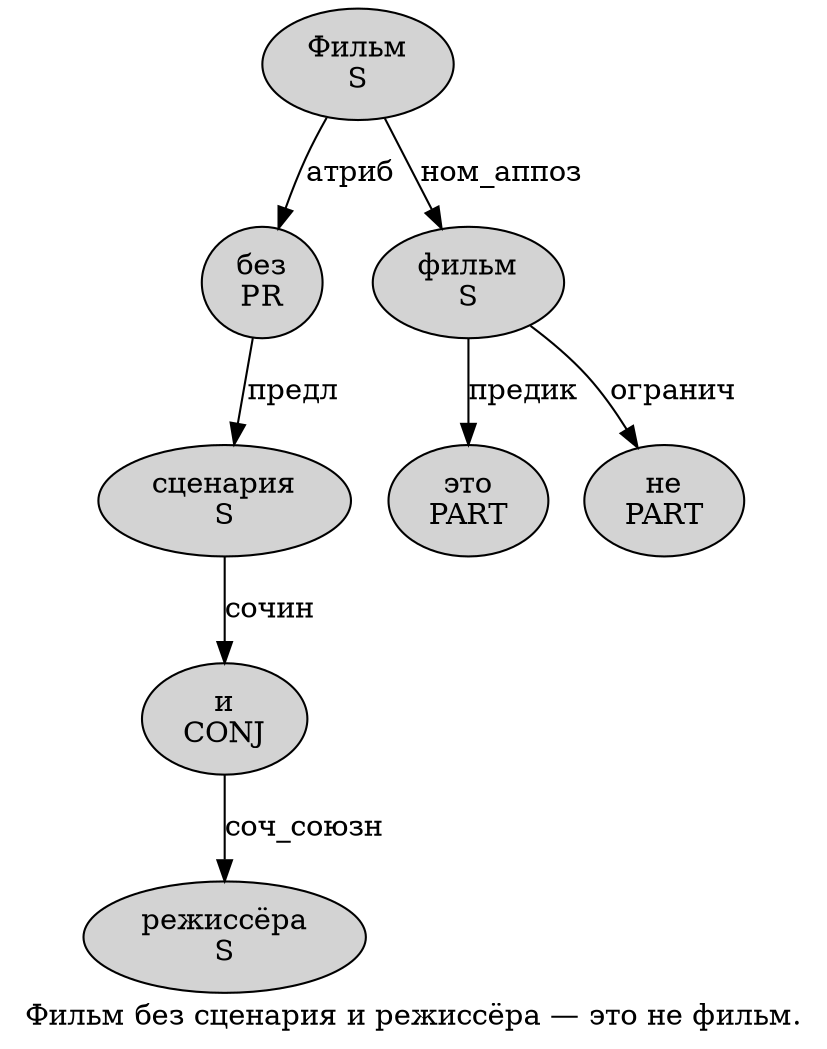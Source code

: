 digraph SENTENCE_3225 {
	graph [label="Фильм без сценария и режиссёра — это не фильм."]
	node [style=filled]
		0 [label="Фильм
S" color="" fillcolor=lightgray penwidth=1 shape=ellipse]
		1 [label="без
PR" color="" fillcolor=lightgray penwidth=1 shape=ellipse]
		2 [label="сценария
S" color="" fillcolor=lightgray penwidth=1 shape=ellipse]
		3 [label="и
CONJ" color="" fillcolor=lightgray penwidth=1 shape=ellipse]
		4 [label="режиссёра
S" color="" fillcolor=lightgray penwidth=1 shape=ellipse]
		6 [label="это
PART" color="" fillcolor=lightgray penwidth=1 shape=ellipse]
		7 [label="не
PART" color="" fillcolor=lightgray penwidth=1 shape=ellipse]
		8 [label="фильм
S" color="" fillcolor=lightgray penwidth=1 shape=ellipse]
			3 -> 4 [label="соч_союзн"]
			8 -> 6 [label="предик"]
			8 -> 7 [label="огранич"]
			1 -> 2 [label="предл"]
			0 -> 1 [label="атриб"]
			0 -> 8 [label="ном_аппоз"]
			2 -> 3 [label="сочин"]
}